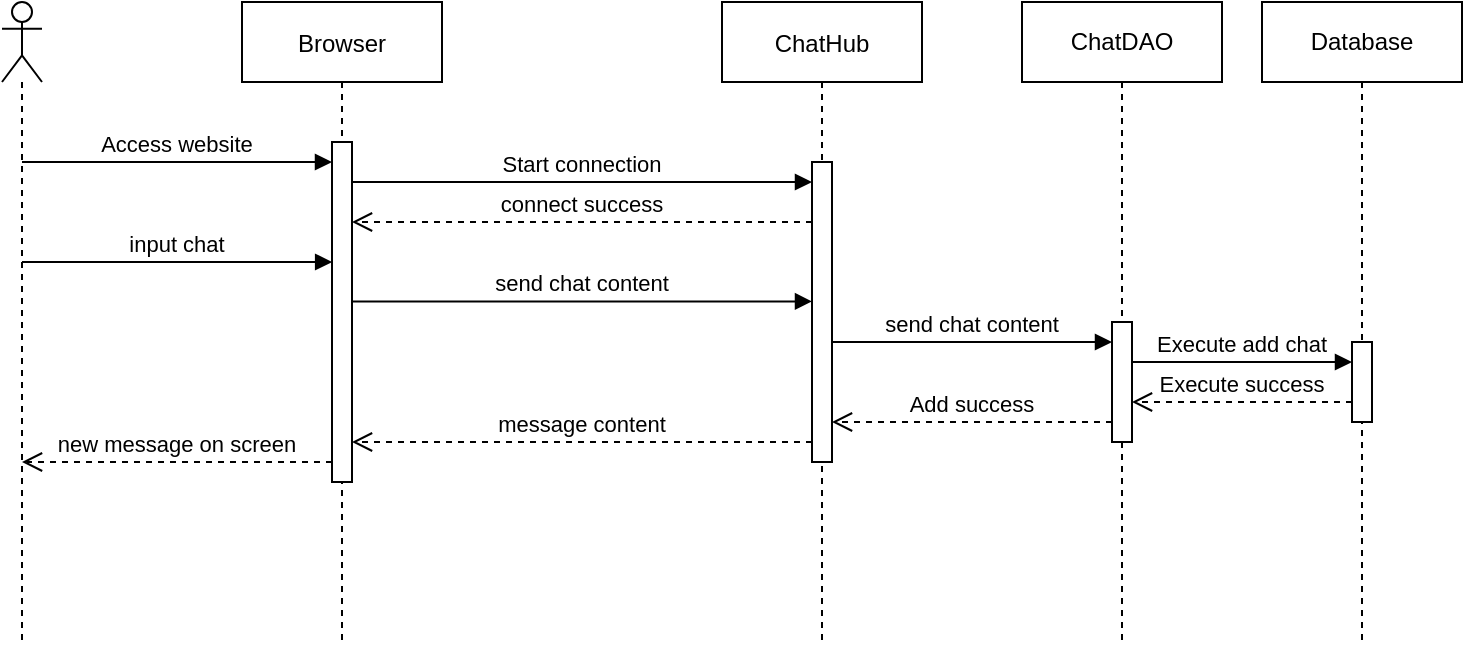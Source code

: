 <mxfile version="14.8.6" type="device"><diagram id="kgpKYQtTHZ0yAKxKKP6v" name="Page-1"><mxGraphModel dx="1663" dy="454" grid="1" gridSize="10" guides="1" tooltips="1" connect="1" arrows="1" fold="1" page="1" pageScale="1" pageWidth="850" pageHeight="1100" math="0" shadow="0"><root><mxCell id="0"/><mxCell id="1" parent="0"/><mxCell id="3nuBFxr9cyL0pnOWT2aG-1" value="Browser" style="shape=umlLifeline;perimeter=lifelinePerimeter;container=1;collapsible=0;recursiveResize=0;rounded=0;shadow=0;strokeWidth=1;" parent="1" vertex="1"><mxGeometry x="60" y="80" width="100" height="320" as="geometry"/></mxCell><mxCell id="3nuBFxr9cyL0pnOWT2aG-2" value="" style="points=[];perimeter=orthogonalPerimeter;rounded=0;shadow=0;strokeWidth=1;" parent="3nuBFxr9cyL0pnOWT2aG-1" vertex="1"><mxGeometry x="45" y="70" width="10" height="170" as="geometry"/></mxCell><mxCell id="3nuBFxr9cyL0pnOWT2aG-5" value="ChatHub" style="shape=umlLifeline;perimeter=lifelinePerimeter;container=1;collapsible=0;recursiveResize=0;rounded=0;shadow=0;strokeWidth=1;" parent="1" vertex="1"><mxGeometry x="300" y="80" width="100" height="320" as="geometry"/></mxCell><mxCell id="3nuBFxr9cyL0pnOWT2aG-6" value="" style="points=[];perimeter=orthogonalPerimeter;rounded=0;shadow=0;strokeWidth=1;" parent="3nuBFxr9cyL0pnOWT2aG-5" vertex="1"><mxGeometry x="45" y="80" width="10" height="150" as="geometry"/></mxCell><mxCell id="3nuBFxr9cyL0pnOWT2aG-7" value="message content" style="verticalAlign=bottom;endArrow=open;dashed=1;endSize=8;shadow=0;strokeWidth=1;" parent="1" source="3nuBFxr9cyL0pnOWT2aG-6" target="3nuBFxr9cyL0pnOWT2aG-2" edge="1"><mxGeometry relative="1" as="geometry"><mxPoint x="275" y="236" as="targetPoint"/><Array as="points"><mxPoint x="290" y="300"/></Array></mxGeometry></mxCell><mxCell id="nVjGHGlGDK8yhzZSOnar-1" value="" style="shape=umlLifeline;participant=umlActor;perimeter=lifelinePerimeter;whiteSpace=wrap;html=1;container=1;collapsible=0;recursiveResize=0;verticalAlign=top;spacingTop=36;outlineConnect=0;" vertex="1" parent="1"><mxGeometry x="-60" y="80" width="20" height="320" as="geometry"/></mxCell><mxCell id="nVjGHGlGDK8yhzZSOnar-2" value="Access website" style="verticalAlign=bottom;endArrow=block;shadow=0;strokeWidth=1;" edge="1" parent="1" source="nVjGHGlGDK8yhzZSOnar-1" target="3nuBFxr9cyL0pnOWT2aG-2"><mxGeometry relative="1" as="geometry"><mxPoint x="50" y="170" as="sourcePoint"/><mxPoint x="70" y="170" as="targetPoint"/><Array as="points"><mxPoint x="80" y="160"/></Array></mxGeometry></mxCell><mxCell id="nVjGHGlGDK8yhzZSOnar-4" value="Start connection" style="verticalAlign=bottom;endArrow=block;shadow=0;strokeWidth=1;" edge="1" parent="1" source="3nuBFxr9cyL0pnOWT2aG-2" target="3nuBFxr9cyL0pnOWT2aG-6"><mxGeometry relative="1" as="geometry"><mxPoint x="129.999" y="170" as="sourcePoint"/><mxPoint x="285.07" y="170" as="targetPoint"/><Array as="points"><mxPoint x="260.07" y="170"/></Array></mxGeometry></mxCell><mxCell id="nVjGHGlGDK8yhzZSOnar-5" value="connect success" style="verticalAlign=bottom;endArrow=open;dashed=1;endSize=8;shadow=0;strokeWidth=1;" edge="1" parent="1" source="3nuBFxr9cyL0pnOWT2aG-6" target="3nuBFxr9cyL0pnOWT2aG-2"><mxGeometry relative="1" as="geometry"><mxPoint x="130" y="190" as="targetPoint"/><mxPoint x="310" y="190" as="sourcePoint"/><Array as="points"><mxPoint x="200" y="190"/></Array></mxGeometry></mxCell><mxCell id="nVjGHGlGDK8yhzZSOnar-6" value="input chat" style="verticalAlign=bottom;endArrow=block;shadow=0;strokeWidth=1;" edge="1" parent="1"><mxGeometry relative="1" as="geometry"><mxPoint x="-50.001" y="210" as="sourcePoint"/><mxPoint x="105.07" y="210" as="targetPoint"/><Array as="points"><mxPoint x="80.07" y="210"/></Array></mxGeometry></mxCell><mxCell id="nVjGHGlGDK8yhzZSOnar-7" value="send chat content" style="verticalAlign=bottom;endArrow=block;shadow=0;strokeWidth=1;" edge="1" parent="1" source="3nuBFxr9cyL0pnOWT2aG-2" target="3nuBFxr9cyL0pnOWT2aG-6"><mxGeometry relative="1" as="geometry"><mxPoint x="130" y="229.71" as="sourcePoint"/><mxPoint x="247.54" y="229.71" as="targetPoint"/><Array as="points"><mxPoint x="222.54" y="229.71"/></Array></mxGeometry></mxCell><mxCell id="nVjGHGlGDK8yhzZSOnar-8" value="ChatDAO" style="shape=umlLifeline;perimeter=lifelinePerimeter;whiteSpace=wrap;html=1;container=1;collapsible=0;recursiveResize=0;outlineConnect=0;" vertex="1" parent="1"><mxGeometry x="450" y="80" width="100" height="320" as="geometry"/></mxCell><mxCell id="nVjGHGlGDK8yhzZSOnar-10" value="" style="html=1;points=[];perimeter=orthogonalPerimeter;" vertex="1" parent="nVjGHGlGDK8yhzZSOnar-8"><mxGeometry x="45" y="160" width="10" height="60" as="geometry"/></mxCell><mxCell id="nVjGHGlGDK8yhzZSOnar-9" value="send chat content" style="verticalAlign=bottom;endArrow=block;shadow=0;strokeWidth=1;" edge="1" parent="1" source="3nuBFxr9cyL0pnOWT2aG-6" target="nVjGHGlGDK8yhzZSOnar-10"><mxGeometry relative="1" as="geometry"><mxPoint x="375" y="250.29" as="sourcePoint"/><mxPoint x="475" y="250.29" as="targetPoint"/><Array as="points"><mxPoint x="432.54" y="250"/></Array></mxGeometry></mxCell><mxCell id="nVjGHGlGDK8yhzZSOnar-11" value="Database" style="shape=umlLifeline;perimeter=lifelinePerimeter;whiteSpace=wrap;html=1;container=1;collapsible=0;recursiveResize=0;outlineConnect=0;" vertex="1" parent="1"><mxGeometry x="570" y="80" width="100" height="320" as="geometry"/></mxCell><mxCell id="nVjGHGlGDK8yhzZSOnar-12" value="" style="html=1;points=[];perimeter=orthogonalPerimeter;" vertex="1" parent="nVjGHGlGDK8yhzZSOnar-11"><mxGeometry x="45" y="170" width="10" height="40" as="geometry"/></mxCell><mxCell id="nVjGHGlGDK8yhzZSOnar-13" value="Execute add chat" style="verticalAlign=bottom;endArrow=block;shadow=0;strokeWidth=1;" edge="1" parent="1" source="nVjGHGlGDK8yhzZSOnar-10" target="nVjGHGlGDK8yhzZSOnar-12"><mxGeometry relative="1" as="geometry"><mxPoint x="520" y="260" as="sourcePoint"/><mxPoint x="598" y="260" as="targetPoint"/><Array as="points"><mxPoint x="597.54" y="260"/></Array></mxGeometry></mxCell><mxCell id="nVjGHGlGDK8yhzZSOnar-14" value="Execute success" style="verticalAlign=bottom;endArrow=open;dashed=1;endSize=8;shadow=0;strokeWidth=1;" edge="1" parent="1" source="nVjGHGlGDK8yhzZSOnar-12" target="nVjGHGlGDK8yhzZSOnar-10"><mxGeometry relative="1" as="geometry"><mxPoint x="510" y="280" as="targetPoint"/><mxPoint x="600" y="280" as="sourcePoint"/><Array as="points"><mxPoint x="580" y="280"/></Array></mxGeometry></mxCell><mxCell id="nVjGHGlGDK8yhzZSOnar-15" value="Add success" style="verticalAlign=bottom;endArrow=open;dashed=1;endSize=8;shadow=0;strokeWidth=1;" edge="1" parent="1" source="nVjGHGlGDK8yhzZSOnar-10" target="3nuBFxr9cyL0pnOWT2aG-6"><mxGeometry relative="1" as="geometry"><mxPoint x="370" y="290" as="targetPoint"/><mxPoint x="480" y="290" as="sourcePoint"/><Array as="points"><mxPoint x="445" y="290"/></Array></mxGeometry></mxCell><mxCell id="nVjGHGlGDK8yhzZSOnar-16" value="new message on screen" style="verticalAlign=bottom;endArrow=open;dashed=1;endSize=8;shadow=0;strokeWidth=1;" edge="1" parent="1" source="3nuBFxr9cyL0pnOWT2aG-2" target="nVjGHGlGDK8yhzZSOnar-1"><mxGeometry relative="1" as="geometry"><mxPoint x="-40" y="310" as="targetPoint"/><mxPoint x="100" y="310" as="sourcePoint"/><Array as="points"><mxPoint x="50" y="310"/></Array></mxGeometry></mxCell></root></mxGraphModel></diagram></mxfile>